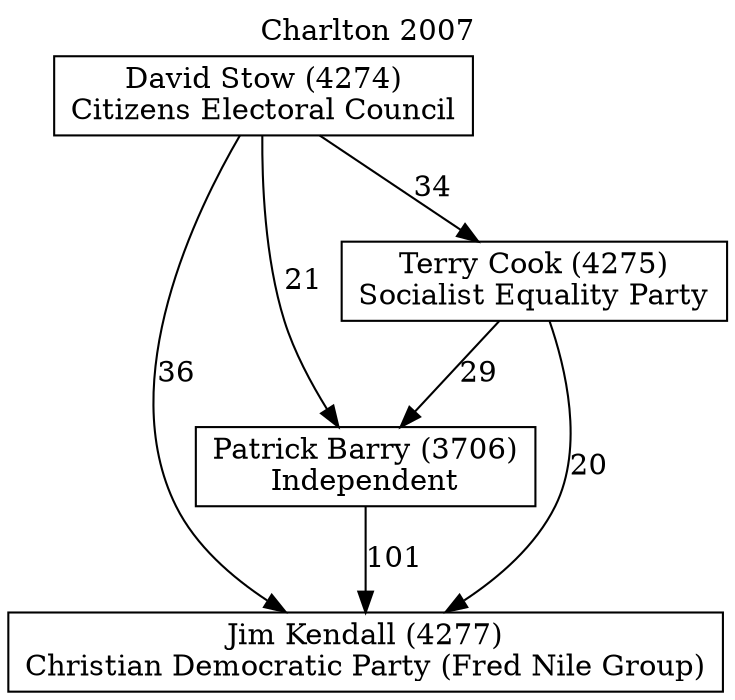 // House preference flow
digraph "Jim Kendall (4277)_Charlton_2007" {
	graph [label="Charlton 2007" labelloc=t mclimit=10]
	node [shape=box]
	"Jim Kendall (4277)" [label="Jim Kendall (4277)
Christian Democratic Party (Fred Nile Group)"]
	"Patrick Barry (3706)" [label="Patrick Barry (3706)
Independent"]
	"Terry Cook (4275)" [label="Terry Cook (4275)
Socialist Equality Party"]
	"David Stow (4274)" [label="David Stow (4274)
Citizens Electoral Council"]
	"Patrick Barry (3706)" -> "Jim Kendall (4277)" [label=101]
	"Terry Cook (4275)" -> "Patrick Barry (3706)" [label=29]
	"David Stow (4274)" -> "Terry Cook (4275)" [label=34]
	"Terry Cook (4275)" -> "Jim Kendall (4277)" [label=20]
	"David Stow (4274)" -> "Jim Kendall (4277)" [label=36]
	"David Stow (4274)" -> "Patrick Barry (3706)" [label=21]
}
